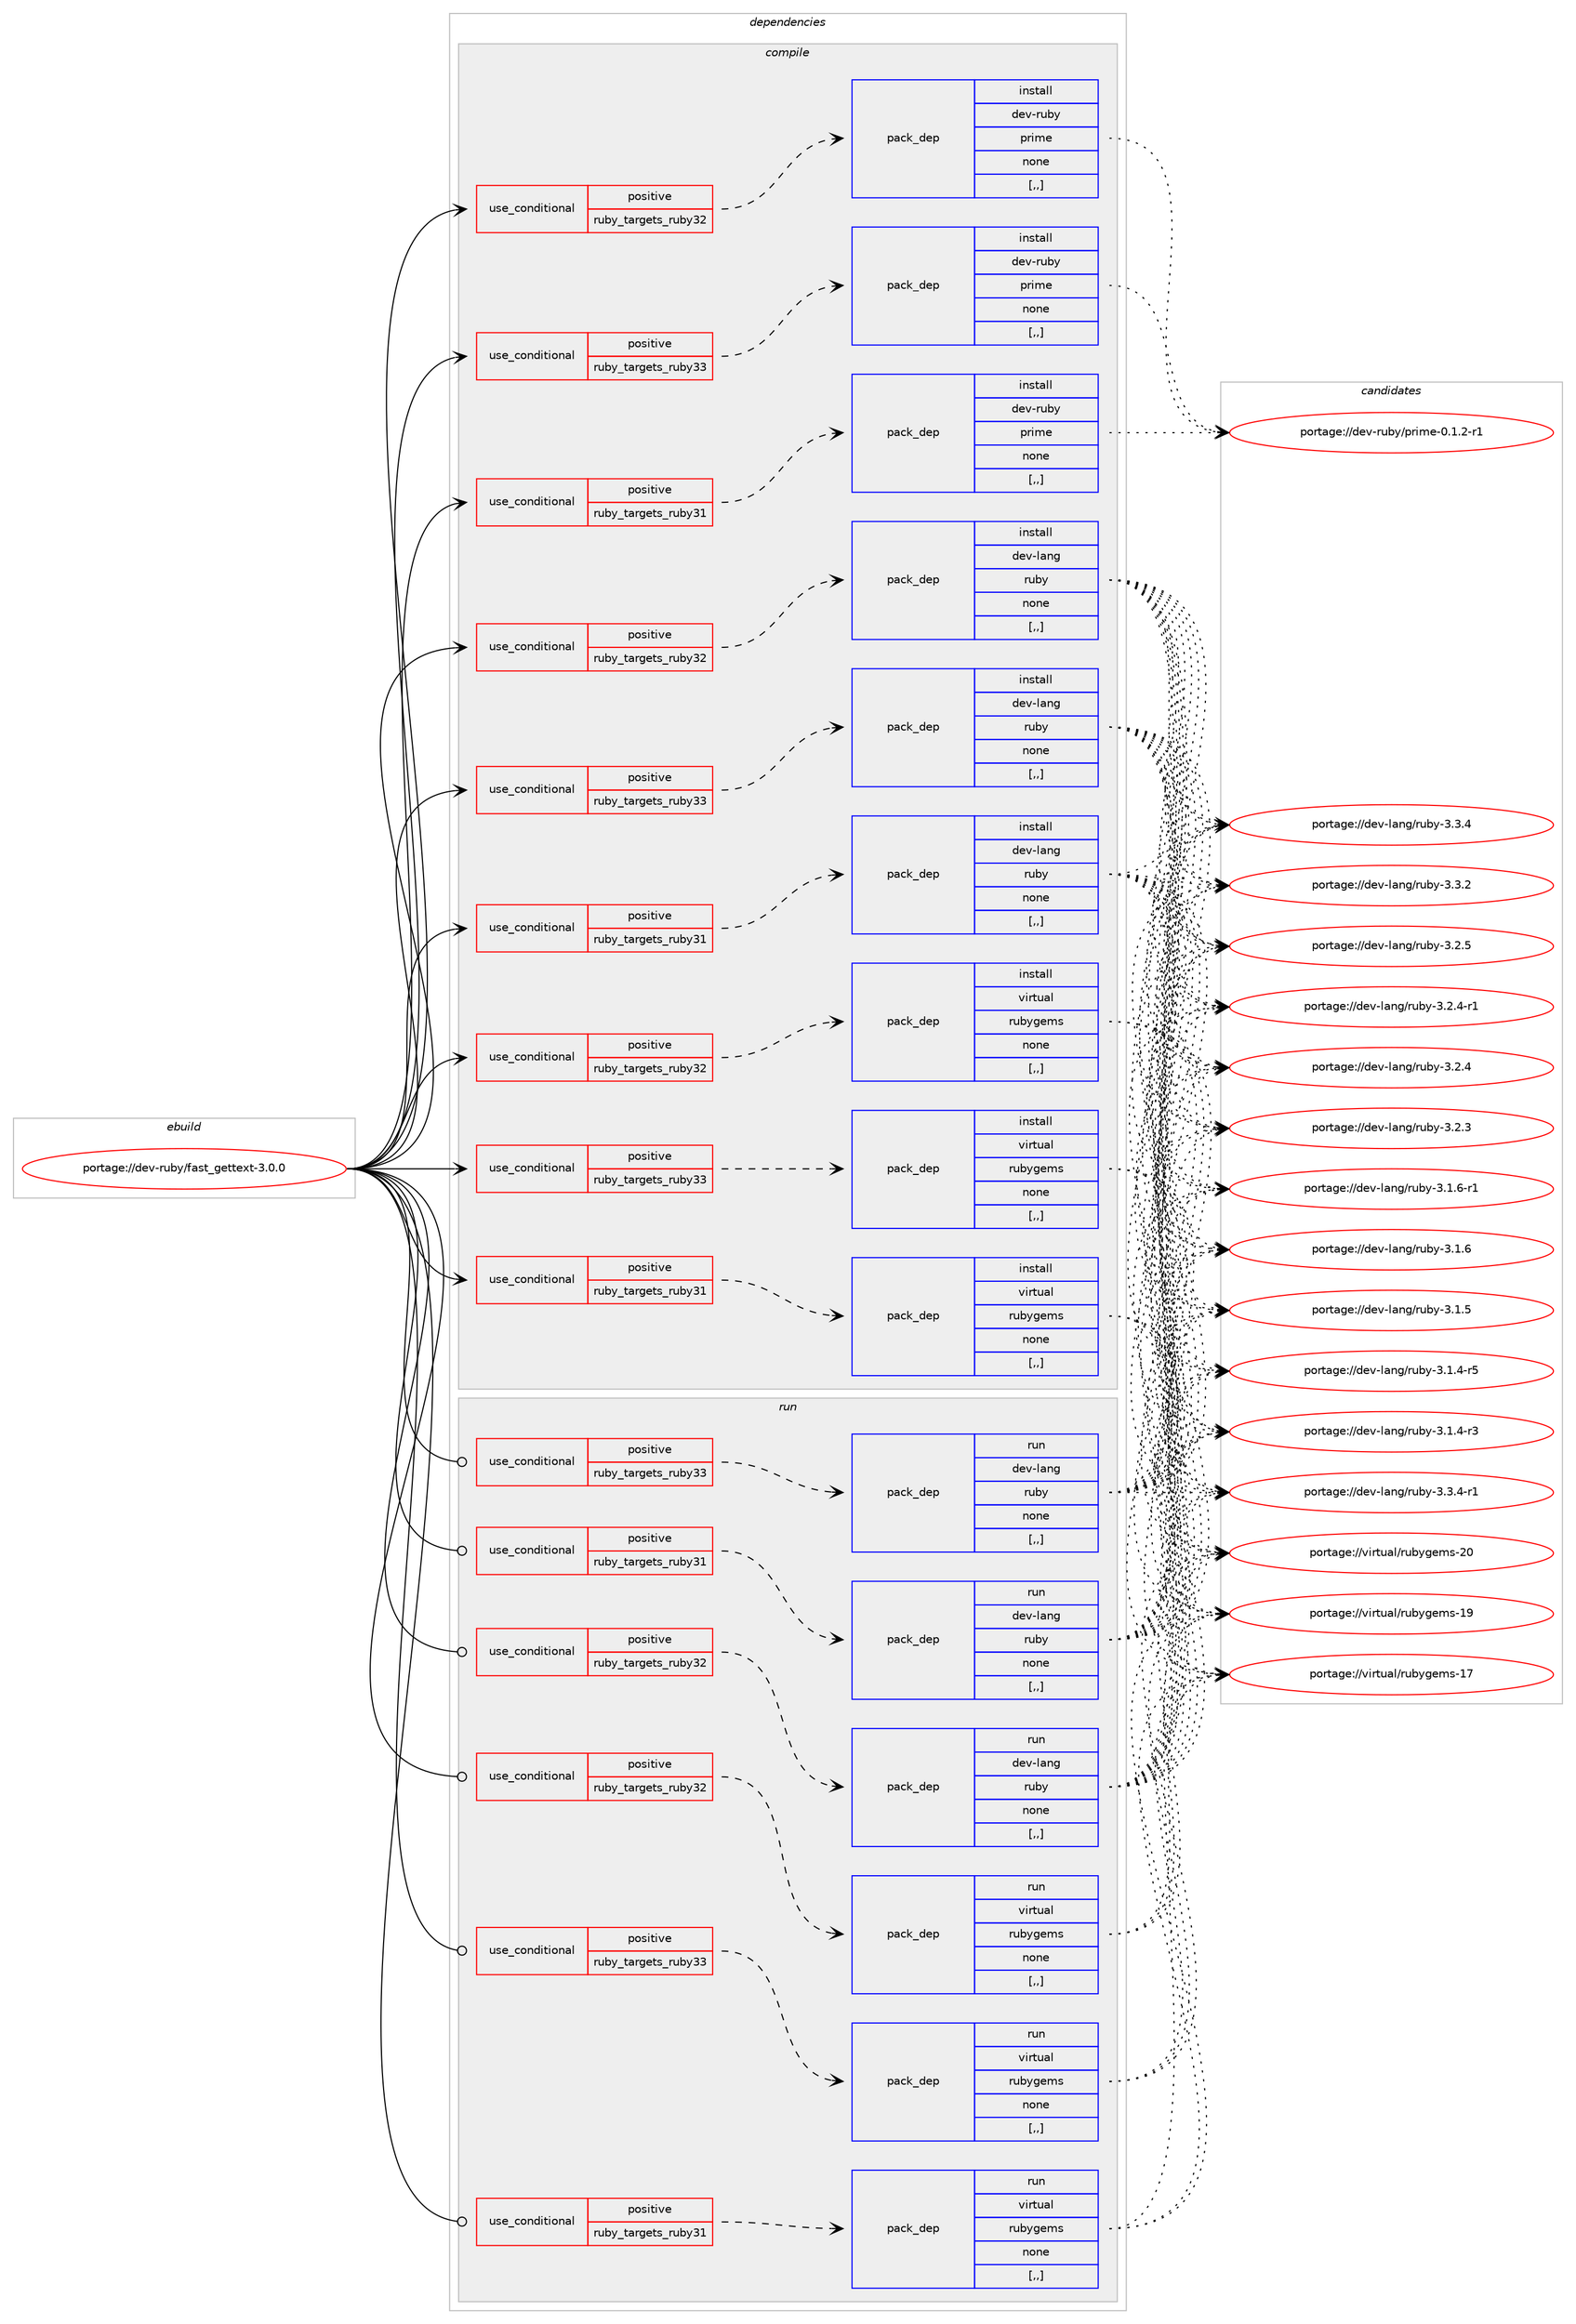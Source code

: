 digraph prolog {

# *************
# Graph options
# *************

newrank=true;
concentrate=true;
compound=true;
graph [rankdir=LR,fontname=Helvetica,fontsize=10,ranksep=1.5];#, ranksep=2.5, nodesep=0.2];
edge  [arrowhead=vee];
node  [fontname=Helvetica,fontsize=10];

# **********
# The ebuild
# **********

subgraph cluster_leftcol {
color=gray;
label=<<i>ebuild</i>>;
id [label="portage://dev-ruby/fast_gettext-3.0.0", color=red, width=4, href="../dev-ruby/fast_gettext-3.0.0.svg"];
}

# ****************
# The dependencies
# ****************

subgraph cluster_midcol {
color=gray;
label=<<i>dependencies</i>>;
subgraph cluster_compile {
fillcolor="#eeeeee";
style=filled;
label=<<i>compile</i>>;
subgraph cond47848 {
dependency184049 [label=<<TABLE BORDER="0" CELLBORDER="1" CELLSPACING="0" CELLPADDING="4"><TR><TD ROWSPAN="3" CELLPADDING="10">use_conditional</TD></TR><TR><TD>positive</TD></TR><TR><TD>ruby_targets_ruby31</TD></TR></TABLE>>, shape=none, color=red];
subgraph pack134872 {
dependency184050 [label=<<TABLE BORDER="0" CELLBORDER="1" CELLSPACING="0" CELLPADDING="4" WIDTH="220"><TR><TD ROWSPAN="6" CELLPADDING="30">pack_dep</TD></TR><TR><TD WIDTH="110">install</TD></TR><TR><TD>dev-lang</TD></TR><TR><TD>ruby</TD></TR><TR><TD>none</TD></TR><TR><TD>[,,]</TD></TR></TABLE>>, shape=none, color=blue];
}
dependency184049:e -> dependency184050:w [weight=20,style="dashed",arrowhead="vee"];
}
id:e -> dependency184049:w [weight=20,style="solid",arrowhead="vee"];
subgraph cond47849 {
dependency184051 [label=<<TABLE BORDER="0" CELLBORDER="1" CELLSPACING="0" CELLPADDING="4"><TR><TD ROWSPAN="3" CELLPADDING="10">use_conditional</TD></TR><TR><TD>positive</TD></TR><TR><TD>ruby_targets_ruby31</TD></TR></TABLE>>, shape=none, color=red];
subgraph pack134873 {
dependency184052 [label=<<TABLE BORDER="0" CELLBORDER="1" CELLSPACING="0" CELLPADDING="4" WIDTH="220"><TR><TD ROWSPAN="6" CELLPADDING="30">pack_dep</TD></TR><TR><TD WIDTH="110">install</TD></TR><TR><TD>dev-ruby</TD></TR><TR><TD>prime</TD></TR><TR><TD>none</TD></TR><TR><TD>[,,]</TD></TR></TABLE>>, shape=none, color=blue];
}
dependency184051:e -> dependency184052:w [weight=20,style="dashed",arrowhead="vee"];
}
id:e -> dependency184051:w [weight=20,style="solid",arrowhead="vee"];
subgraph cond47850 {
dependency184053 [label=<<TABLE BORDER="0" CELLBORDER="1" CELLSPACING="0" CELLPADDING="4"><TR><TD ROWSPAN="3" CELLPADDING="10">use_conditional</TD></TR><TR><TD>positive</TD></TR><TR><TD>ruby_targets_ruby31</TD></TR></TABLE>>, shape=none, color=red];
subgraph pack134874 {
dependency184054 [label=<<TABLE BORDER="0" CELLBORDER="1" CELLSPACING="0" CELLPADDING="4" WIDTH="220"><TR><TD ROWSPAN="6" CELLPADDING="30">pack_dep</TD></TR><TR><TD WIDTH="110">install</TD></TR><TR><TD>virtual</TD></TR><TR><TD>rubygems</TD></TR><TR><TD>none</TD></TR><TR><TD>[,,]</TD></TR></TABLE>>, shape=none, color=blue];
}
dependency184053:e -> dependency184054:w [weight=20,style="dashed",arrowhead="vee"];
}
id:e -> dependency184053:w [weight=20,style="solid",arrowhead="vee"];
subgraph cond47851 {
dependency184055 [label=<<TABLE BORDER="0" CELLBORDER="1" CELLSPACING="0" CELLPADDING="4"><TR><TD ROWSPAN="3" CELLPADDING="10">use_conditional</TD></TR><TR><TD>positive</TD></TR><TR><TD>ruby_targets_ruby32</TD></TR></TABLE>>, shape=none, color=red];
subgraph pack134875 {
dependency184056 [label=<<TABLE BORDER="0" CELLBORDER="1" CELLSPACING="0" CELLPADDING="4" WIDTH="220"><TR><TD ROWSPAN="6" CELLPADDING="30">pack_dep</TD></TR><TR><TD WIDTH="110">install</TD></TR><TR><TD>dev-lang</TD></TR><TR><TD>ruby</TD></TR><TR><TD>none</TD></TR><TR><TD>[,,]</TD></TR></TABLE>>, shape=none, color=blue];
}
dependency184055:e -> dependency184056:w [weight=20,style="dashed",arrowhead="vee"];
}
id:e -> dependency184055:w [weight=20,style="solid",arrowhead="vee"];
subgraph cond47852 {
dependency184057 [label=<<TABLE BORDER="0" CELLBORDER="1" CELLSPACING="0" CELLPADDING="4"><TR><TD ROWSPAN="3" CELLPADDING="10">use_conditional</TD></TR><TR><TD>positive</TD></TR><TR><TD>ruby_targets_ruby32</TD></TR></TABLE>>, shape=none, color=red];
subgraph pack134876 {
dependency184058 [label=<<TABLE BORDER="0" CELLBORDER="1" CELLSPACING="0" CELLPADDING="4" WIDTH="220"><TR><TD ROWSPAN="6" CELLPADDING="30">pack_dep</TD></TR><TR><TD WIDTH="110">install</TD></TR><TR><TD>dev-ruby</TD></TR><TR><TD>prime</TD></TR><TR><TD>none</TD></TR><TR><TD>[,,]</TD></TR></TABLE>>, shape=none, color=blue];
}
dependency184057:e -> dependency184058:w [weight=20,style="dashed",arrowhead="vee"];
}
id:e -> dependency184057:w [weight=20,style="solid",arrowhead="vee"];
subgraph cond47853 {
dependency184059 [label=<<TABLE BORDER="0" CELLBORDER="1" CELLSPACING="0" CELLPADDING="4"><TR><TD ROWSPAN="3" CELLPADDING="10">use_conditional</TD></TR><TR><TD>positive</TD></TR><TR><TD>ruby_targets_ruby32</TD></TR></TABLE>>, shape=none, color=red];
subgraph pack134877 {
dependency184060 [label=<<TABLE BORDER="0" CELLBORDER="1" CELLSPACING="0" CELLPADDING="4" WIDTH="220"><TR><TD ROWSPAN="6" CELLPADDING="30">pack_dep</TD></TR><TR><TD WIDTH="110">install</TD></TR><TR><TD>virtual</TD></TR><TR><TD>rubygems</TD></TR><TR><TD>none</TD></TR><TR><TD>[,,]</TD></TR></TABLE>>, shape=none, color=blue];
}
dependency184059:e -> dependency184060:w [weight=20,style="dashed",arrowhead="vee"];
}
id:e -> dependency184059:w [weight=20,style="solid",arrowhead="vee"];
subgraph cond47854 {
dependency184061 [label=<<TABLE BORDER="0" CELLBORDER="1" CELLSPACING="0" CELLPADDING="4"><TR><TD ROWSPAN="3" CELLPADDING="10">use_conditional</TD></TR><TR><TD>positive</TD></TR><TR><TD>ruby_targets_ruby33</TD></TR></TABLE>>, shape=none, color=red];
subgraph pack134878 {
dependency184062 [label=<<TABLE BORDER="0" CELLBORDER="1" CELLSPACING="0" CELLPADDING="4" WIDTH="220"><TR><TD ROWSPAN="6" CELLPADDING="30">pack_dep</TD></TR><TR><TD WIDTH="110">install</TD></TR><TR><TD>dev-lang</TD></TR><TR><TD>ruby</TD></TR><TR><TD>none</TD></TR><TR><TD>[,,]</TD></TR></TABLE>>, shape=none, color=blue];
}
dependency184061:e -> dependency184062:w [weight=20,style="dashed",arrowhead="vee"];
}
id:e -> dependency184061:w [weight=20,style="solid",arrowhead="vee"];
subgraph cond47855 {
dependency184063 [label=<<TABLE BORDER="0" CELLBORDER="1" CELLSPACING="0" CELLPADDING="4"><TR><TD ROWSPAN="3" CELLPADDING="10">use_conditional</TD></TR><TR><TD>positive</TD></TR><TR><TD>ruby_targets_ruby33</TD></TR></TABLE>>, shape=none, color=red];
subgraph pack134879 {
dependency184064 [label=<<TABLE BORDER="0" CELLBORDER="1" CELLSPACING="0" CELLPADDING="4" WIDTH="220"><TR><TD ROWSPAN="6" CELLPADDING="30">pack_dep</TD></TR><TR><TD WIDTH="110">install</TD></TR><TR><TD>dev-ruby</TD></TR><TR><TD>prime</TD></TR><TR><TD>none</TD></TR><TR><TD>[,,]</TD></TR></TABLE>>, shape=none, color=blue];
}
dependency184063:e -> dependency184064:w [weight=20,style="dashed",arrowhead="vee"];
}
id:e -> dependency184063:w [weight=20,style="solid",arrowhead="vee"];
subgraph cond47856 {
dependency184065 [label=<<TABLE BORDER="0" CELLBORDER="1" CELLSPACING="0" CELLPADDING="4"><TR><TD ROWSPAN="3" CELLPADDING="10">use_conditional</TD></TR><TR><TD>positive</TD></TR><TR><TD>ruby_targets_ruby33</TD></TR></TABLE>>, shape=none, color=red];
subgraph pack134880 {
dependency184066 [label=<<TABLE BORDER="0" CELLBORDER="1" CELLSPACING="0" CELLPADDING="4" WIDTH="220"><TR><TD ROWSPAN="6" CELLPADDING="30">pack_dep</TD></TR><TR><TD WIDTH="110">install</TD></TR><TR><TD>virtual</TD></TR><TR><TD>rubygems</TD></TR><TR><TD>none</TD></TR><TR><TD>[,,]</TD></TR></TABLE>>, shape=none, color=blue];
}
dependency184065:e -> dependency184066:w [weight=20,style="dashed",arrowhead="vee"];
}
id:e -> dependency184065:w [weight=20,style="solid",arrowhead="vee"];
}
subgraph cluster_compileandrun {
fillcolor="#eeeeee";
style=filled;
label=<<i>compile and run</i>>;
}
subgraph cluster_run {
fillcolor="#eeeeee";
style=filled;
label=<<i>run</i>>;
subgraph cond47857 {
dependency184067 [label=<<TABLE BORDER="0" CELLBORDER="1" CELLSPACING="0" CELLPADDING="4"><TR><TD ROWSPAN="3" CELLPADDING="10">use_conditional</TD></TR><TR><TD>positive</TD></TR><TR><TD>ruby_targets_ruby31</TD></TR></TABLE>>, shape=none, color=red];
subgraph pack134881 {
dependency184068 [label=<<TABLE BORDER="0" CELLBORDER="1" CELLSPACING="0" CELLPADDING="4" WIDTH="220"><TR><TD ROWSPAN="6" CELLPADDING="30">pack_dep</TD></TR><TR><TD WIDTH="110">run</TD></TR><TR><TD>dev-lang</TD></TR><TR><TD>ruby</TD></TR><TR><TD>none</TD></TR><TR><TD>[,,]</TD></TR></TABLE>>, shape=none, color=blue];
}
dependency184067:e -> dependency184068:w [weight=20,style="dashed",arrowhead="vee"];
}
id:e -> dependency184067:w [weight=20,style="solid",arrowhead="odot"];
subgraph cond47858 {
dependency184069 [label=<<TABLE BORDER="0" CELLBORDER="1" CELLSPACING="0" CELLPADDING="4"><TR><TD ROWSPAN="3" CELLPADDING="10">use_conditional</TD></TR><TR><TD>positive</TD></TR><TR><TD>ruby_targets_ruby31</TD></TR></TABLE>>, shape=none, color=red];
subgraph pack134882 {
dependency184070 [label=<<TABLE BORDER="0" CELLBORDER="1" CELLSPACING="0" CELLPADDING="4" WIDTH="220"><TR><TD ROWSPAN="6" CELLPADDING="30">pack_dep</TD></TR><TR><TD WIDTH="110">run</TD></TR><TR><TD>virtual</TD></TR><TR><TD>rubygems</TD></TR><TR><TD>none</TD></TR><TR><TD>[,,]</TD></TR></TABLE>>, shape=none, color=blue];
}
dependency184069:e -> dependency184070:w [weight=20,style="dashed",arrowhead="vee"];
}
id:e -> dependency184069:w [weight=20,style="solid",arrowhead="odot"];
subgraph cond47859 {
dependency184071 [label=<<TABLE BORDER="0" CELLBORDER="1" CELLSPACING="0" CELLPADDING="4"><TR><TD ROWSPAN="3" CELLPADDING="10">use_conditional</TD></TR><TR><TD>positive</TD></TR><TR><TD>ruby_targets_ruby32</TD></TR></TABLE>>, shape=none, color=red];
subgraph pack134883 {
dependency184072 [label=<<TABLE BORDER="0" CELLBORDER="1" CELLSPACING="0" CELLPADDING="4" WIDTH="220"><TR><TD ROWSPAN="6" CELLPADDING="30">pack_dep</TD></TR><TR><TD WIDTH="110">run</TD></TR><TR><TD>dev-lang</TD></TR><TR><TD>ruby</TD></TR><TR><TD>none</TD></TR><TR><TD>[,,]</TD></TR></TABLE>>, shape=none, color=blue];
}
dependency184071:e -> dependency184072:w [weight=20,style="dashed",arrowhead="vee"];
}
id:e -> dependency184071:w [weight=20,style="solid",arrowhead="odot"];
subgraph cond47860 {
dependency184073 [label=<<TABLE BORDER="0" CELLBORDER="1" CELLSPACING="0" CELLPADDING="4"><TR><TD ROWSPAN="3" CELLPADDING="10">use_conditional</TD></TR><TR><TD>positive</TD></TR><TR><TD>ruby_targets_ruby32</TD></TR></TABLE>>, shape=none, color=red];
subgraph pack134884 {
dependency184074 [label=<<TABLE BORDER="0" CELLBORDER="1" CELLSPACING="0" CELLPADDING="4" WIDTH="220"><TR><TD ROWSPAN="6" CELLPADDING="30">pack_dep</TD></TR><TR><TD WIDTH="110">run</TD></TR><TR><TD>virtual</TD></TR><TR><TD>rubygems</TD></TR><TR><TD>none</TD></TR><TR><TD>[,,]</TD></TR></TABLE>>, shape=none, color=blue];
}
dependency184073:e -> dependency184074:w [weight=20,style="dashed",arrowhead="vee"];
}
id:e -> dependency184073:w [weight=20,style="solid",arrowhead="odot"];
subgraph cond47861 {
dependency184075 [label=<<TABLE BORDER="0" CELLBORDER="1" CELLSPACING="0" CELLPADDING="4"><TR><TD ROWSPAN="3" CELLPADDING="10">use_conditional</TD></TR><TR><TD>positive</TD></TR><TR><TD>ruby_targets_ruby33</TD></TR></TABLE>>, shape=none, color=red];
subgraph pack134885 {
dependency184076 [label=<<TABLE BORDER="0" CELLBORDER="1" CELLSPACING="0" CELLPADDING="4" WIDTH="220"><TR><TD ROWSPAN="6" CELLPADDING="30">pack_dep</TD></TR><TR><TD WIDTH="110">run</TD></TR><TR><TD>dev-lang</TD></TR><TR><TD>ruby</TD></TR><TR><TD>none</TD></TR><TR><TD>[,,]</TD></TR></TABLE>>, shape=none, color=blue];
}
dependency184075:e -> dependency184076:w [weight=20,style="dashed",arrowhead="vee"];
}
id:e -> dependency184075:w [weight=20,style="solid",arrowhead="odot"];
subgraph cond47862 {
dependency184077 [label=<<TABLE BORDER="0" CELLBORDER="1" CELLSPACING="0" CELLPADDING="4"><TR><TD ROWSPAN="3" CELLPADDING="10">use_conditional</TD></TR><TR><TD>positive</TD></TR><TR><TD>ruby_targets_ruby33</TD></TR></TABLE>>, shape=none, color=red];
subgraph pack134886 {
dependency184078 [label=<<TABLE BORDER="0" CELLBORDER="1" CELLSPACING="0" CELLPADDING="4" WIDTH="220"><TR><TD ROWSPAN="6" CELLPADDING="30">pack_dep</TD></TR><TR><TD WIDTH="110">run</TD></TR><TR><TD>virtual</TD></TR><TR><TD>rubygems</TD></TR><TR><TD>none</TD></TR><TR><TD>[,,]</TD></TR></TABLE>>, shape=none, color=blue];
}
dependency184077:e -> dependency184078:w [weight=20,style="dashed",arrowhead="vee"];
}
id:e -> dependency184077:w [weight=20,style="solid",arrowhead="odot"];
}
}

# **************
# The candidates
# **************

subgraph cluster_choices {
rank=same;
color=gray;
label=<<i>candidates</i>>;

subgraph choice134872 {
color=black;
nodesep=1;
choice100101118451089711010347114117981214551465146524511449 [label="portage://dev-lang/ruby-3.3.4-r1", color=red, width=4,href="../dev-lang/ruby-3.3.4-r1.svg"];
choice10010111845108971101034711411798121455146514652 [label="portage://dev-lang/ruby-3.3.4", color=red, width=4,href="../dev-lang/ruby-3.3.4.svg"];
choice10010111845108971101034711411798121455146514650 [label="portage://dev-lang/ruby-3.3.2", color=red, width=4,href="../dev-lang/ruby-3.3.2.svg"];
choice10010111845108971101034711411798121455146504653 [label="portage://dev-lang/ruby-3.2.5", color=red, width=4,href="../dev-lang/ruby-3.2.5.svg"];
choice100101118451089711010347114117981214551465046524511449 [label="portage://dev-lang/ruby-3.2.4-r1", color=red, width=4,href="../dev-lang/ruby-3.2.4-r1.svg"];
choice10010111845108971101034711411798121455146504652 [label="portage://dev-lang/ruby-3.2.4", color=red, width=4,href="../dev-lang/ruby-3.2.4.svg"];
choice10010111845108971101034711411798121455146504651 [label="portage://dev-lang/ruby-3.2.3", color=red, width=4,href="../dev-lang/ruby-3.2.3.svg"];
choice100101118451089711010347114117981214551464946544511449 [label="portage://dev-lang/ruby-3.1.6-r1", color=red, width=4,href="../dev-lang/ruby-3.1.6-r1.svg"];
choice10010111845108971101034711411798121455146494654 [label="portage://dev-lang/ruby-3.1.6", color=red, width=4,href="../dev-lang/ruby-3.1.6.svg"];
choice10010111845108971101034711411798121455146494653 [label="portage://dev-lang/ruby-3.1.5", color=red, width=4,href="../dev-lang/ruby-3.1.5.svg"];
choice100101118451089711010347114117981214551464946524511453 [label="portage://dev-lang/ruby-3.1.4-r5", color=red, width=4,href="../dev-lang/ruby-3.1.4-r5.svg"];
choice100101118451089711010347114117981214551464946524511451 [label="portage://dev-lang/ruby-3.1.4-r3", color=red, width=4,href="../dev-lang/ruby-3.1.4-r3.svg"];
dependency184050:e -> choice100101118451089711010347114117981214551465146524511449:w [style=dotted,weight="100"];
dependency184050:e -> choice10010111845108971101034711411798121455146514652:w [style=dotted,weight="100"];
dependency184050:e -> choice10010111845108971101034711411798121455146514650:w [style=dotted,weight="100"];
dependency184050:e -> choice10010111845108971101034711411798121455146504653:w [style=dotted,weight="100"];
dependency184050:e -> choice100101118451089711010347114117981214551465046524511449:w [style=dotted,weight="100"];
dependency184050:e -> choice10010111845108971101034711411798121455146504652:w [style=dotted,weight="100"];
dependency184050:e -> choice10010111845108971101034711411798121455146504651:w [style=dotted,weight="100"];
dependency184050:e -> choice100101118451089711010347114117981214551464946544511449:w [style=dotted,weight="100"];
dependency184050:e -> choice10010111845108971101034711411798121455146494654:w [style=dotted,weight="100"];
dependency184050:e -> choice10010111845108971101034711411798121455146494653:w [style=dotted,weight="100"];
dependency184050:e -> choice100101118451089711010347114117981214551464946524511453:w [style=dotted,weight="100"];
dependency184050:e -> choice100101118451089711010347114117981214551464946524511451:w [style=dotted,weight="100"];
}
subgraph choice134873 {
color=black;
nodesep=1;
choice1001011184511411798121471121141051091014548464946504511449 [label="portage://dev-ruby/prime-0.1.2-r1", color=red, width=4,href="../dev-ruby/prime-0.1.2-r1.svg"];
dependency184052:e -> choice1001011184511411798121471121141051091014548464946504511449:w [style=dotted,weight="100"];
}
subgraph choice134874 {
color=black;
nodesep=1;
choice118105114116117971084711411798121103101109115455048 [label="portage://virtual/rubygems-20", color=red, width=4,href="../virtual/rubygems-20.svg"];
choice118105114116117971084711411798121103101109115454957 [label="portage://virtual/rubygems-19", color=red, width=4,href="../virtual/rubygems-19.svg"];
choice118105114116117971084711411798121103101109115454955 [label="portage://virtual/rubygems-17", color=red, width=4,href="../virtual/rubygems-17.svg"];
dependency184054:e -> choice118105114116117971084711411798121103101109115455048:w [style=dotted,weight="100"];
dependency184054:e -> choice118105114116117971084711411798121103101109115454957:w [style=dotted,weight="100"];
dependency184054:e -> choice118105114116117971084711411798121103101109115454955:w [style=dotted,weight="100"];
}
subgraph choice134875 {
color=black;
nodesep=1;
choice100101118451089711010347114117981214551465146524511449 [label="portage://dev-lang/ruby-3.3.4-r1", color=red, width=4,href="../dev-lang/ruby-3.3.4-r1.svg"];
choice10010111845108971101034711411798121455146514652 [label="portage://dev-lang/ruby-3.3.4", color=red, width=4,href="../dev-lang/ruby-3.3.4.svg"];
choice10010111845108971101034711411798121455146514650 [label="portage://dev-lang/ruby-3.3.2", color=red, width=4,href="../dev-lang/ruby-3.3.2.svg"];
choice10010111845108971101034711411798121455146504653 [label="portage://dev-lang/ruby-3.2.5", color=red, width=4,href="../dev-lang/ruby-3.2.5.svg"];
choice100101118451089711010347114117981214551465046524511449 [label="portage://dev-lang/ruby-3.2.4-r1", color=red, width=4,href="../dev-lang/ruby-3.2.4-r1.svg"];
choice10010111845108971101034711411798121455146504652 [label="portage://dev-lang/ruby-3.2.4", color=red, width=4,href="../dev-lang/ruby-3.2.4.svg"];
choice10010111845108971101034711411798121455146504651 [label="portage://dev-lang/ruby-3.2.3", color=red, width=4,href="../dev-lang/ruby-3.2.3.svg"];
choice100101118451089711010347114117981214551464946544511449 [label="portage://dev-lang/ruby-3.1.6-r1", color=red, width=4,href="../dev-lang/ruby-3.1.6-r1.svg"];
choice10010111845108971101034711411798121455146494654 [label="portage://dev-lang/ruby-3.1.6", color=red, width=4,href="../dev-lang/ruby-3.1.6.svg"];
choice10010111845108971101034711411798121455146494653 [label="portage://dev-lang/ruby-3.1.5", color=red, width=4,href="../dev-lang/ruby-3.1.5.svg"];
choice100101118451089711010347114117981214551464946524511453 [label="portage://dev-lang/ruby-3.1.4-r5", color=red, width=4,href="../dev-lang/ruby-3.1.4-r5.svg"];
choice100101118451089711010347114117981214551464946524511451 [label="portage://dev-lang/ruby-3.1.4-r3", color=red, width=4,href="../dev-lang/ruby-3.1.4-r3.svg"];
dependency184056:e -> choice100101118451089711010347114117981214551465146524511449:w [style=dotted,weight="100"];
dependency184056:e -> choice10010111845108971101034711411798121455146514652:w [style=dotted,weight="100"];
dependency184056:e -> choice10010111845108971101034711411798121455146514650:w [style=dotted,weight="100"];
dependency184056:e -> choice10010111845108971101034711411798121455146504653:w [style=dotted,weight="100"];
dependency184056:e -> choice100101118451089711010347114117981214551465046524511449:w [style=dotted,weight="100"];
dependency184056:e -> choice10010111845108971101034711411798121455146504652:w [style=dotted,weight="100"];
dependency184056:e -> choice10010111845108971101034711411798121455146504651:w [style=dotted,weight="100"];
dependency184056:e -> choice100101118451089711010347114117981214551464946544511449:w [style=dotted,weight="100"];
dependency184056:e -> choice10010111845108971101034711411798121455146494654:w [style=dotted,weight="100"];
dependency184056:e -> choice10010111845108971101034711411798121455146494653:w [style=dotted,weight="100"];
dependency184056:e -> choice100101118451089711010347114117981214551464946524511453:w [style=dotted,weight="100"];
dependency184056:e -> choice100101118451089711010347114117981214551464946524511451:w [style=dotted,weight="100"];
}
subgraph choice134876 {
color=black;
nodesep=1;
choice1001011184511411798121471121141051091014548464946504511449 [label="portage://dev-ruby/prime-0.1.2-r1", color=red, width=4,href="../dev-ruby/prime-0.1.2-r1.svg"];
dependency184058:e -> choice1001011184511411798121471121141051091014548464946504511449:w [style=dotted,weight="100"];
}
subgraph choice134877 {
color=black;
nodesep=1;
choice118105114116117971084711411798121103101109115455048 [label="portage://virtual/rubygems-20", color=red, width=4,href="../virtual/rubygems-20.svg"];
choice118105114116117971084711411798121103101109115454957 [label="portage://virtual/rubygems-19", color=red, width=4,href="../virtual/rubygems-19.svg"];
choice118105114116117971084711411798121103101109115454955 [label="portage://virtual/rubygems-17", color=red, width=4,href="../virtual/rubygems-17.svg"];
dependency184060:e -> choice118105114116117971084711411798121103101109115455048:w [style=dotted,weight="100"];
dependency184060:e -> choice118105114116117971084711411798121103101109115454957:w [style=dotted,weight="100"];
dependency184060:e -> choice118105114116117971084711411798121103101109115454955:w [style=dotted,weight="100"];
}
subgraph choice134878 {
color=black;
nodesep=1;
choice100101118451089711010347114117981214551465146524511449 [label="portage://dev-lang/ruby-3.3.4-r1", color=red, width=4,href="../dev-lang/ruby-3.3.4-r1.svg"];
choice10010111845108971101034711411798121455146514652 [label="portage://dev-lang/ruby-3.3.4", color=red, width=4,href="../dev-lang/ruby-3.3.4.svg"];
choice10010111845108971101034711411798121455146514650 [label="portage://dev-lang/ruby-3.3.2", color=red, width=4,href="../dev-lang/ruby-3.3.2.svg"];
choice10010111845108971101034711411798121455146504653 [label="portage://dev-lang/ruby-3.2.5", color=red, width=4,href="../dev-lang/ruby-3.2.5.svg"];
choice100101118451089711010347114117981214551465046524511449 [label="portage://dev-lang/ruby-3.2.4-r1", color=red, width=4,href="../dev-lang/ruby-3.2.4-r1.svg"];
choice10010111845108971101034711411798121455146504652 [label="portage://dev-lang/ruby-3.2.4", color=red, width=4,href="../dev-lang/ruby-3.2.4.svg"];
choice10010111845108971101034711411798121455146504651 [label="portage://dev-lang/ruby-3.2.3", color=red, width=4,href="../dev-lang/ruby-3.2.3.svg"];
choice100101118451089711010347114117981214551464946544511449 [label="portage://dev-lang/ruby-3.1.6-r1", color=red, width=4,href="../dev-lang/ruby-3.1.6-r1.svg"];
choice10010111845108971101034711411798121455146494654 [label="portage://dev-lang/ruby-3.1.6", color=red, width=4,href="../dev-lang/ruby-3.1.6.svg"];
choice10010111845108971101034711411798121455146494653 [label="portage://dev-lang/ruby-3.1.5", color=red, width=4,href="../dev-lang/ruby-3.1.5.svg"];
choice100101118451089711010347114117981214551464946524511453 [label="portage://dev-lang/ruby-3.1.4-r5", color=red, width=4,href="../dev-lang/ruby-3.1.4-r5.svg"];
choice100101118451089711010347114117981214551464946524511451 [label="portage://dev-lang/ruby-3.1.4-r3", color=red, width=4,href="../dev-lang/ruby-3.1.4-r3.svg"];
dependency184062:e -> choice100101118451089711010347114117981214551465146524511449:w [style=dotted,weight="100"];
dependency184062:e -> choice10010111845108971101034711411798121455146514652:w [style=dotted,weight="100"];
dependency184062:e -> choice10010111845108971101034711411798121455146514650:w [style=dotted,weight="100"];
dependency184062:e -> choice10010111845108971101034711411798121455146504653:w [style=dotted,weight="100"];
dependency184062:e -> choice100101118451089711010347114117981214551465046524511449:w [style=dotted,weight="100"];
dependency184062:e -> choice10010111845108971101034711411798121455146504652:w [style=dotted,weight="100"];
dependency184062:e -> choice10010111845108971101034711411798121455146504651:w [style=dotted,weight="100"];
dependency184062:e -> choice100101118451089711010347114117981214551464946544511449:w [style=dotted,weight="100"];
dependency184062:e -> choice10010111845108971101034711411798121455146494654:w [style=dotted,weight="100"];
dependency184062:e -> choice10010111845108971101034711411798121455146494653:w [style=dotted,weight="100"];
dependency184062:e -> choice100101118451089711010347114117981214551464946524511453:w [style=dotted,weight="100"];
dependency184062:e -> choice100101118451089711010347114117981214551464946524511451:w [style=dotted,weight="100"];
}
subgraph choice134879 {
color=black;
nodesep=1;
choice1001011184511411798121471121141051091014548464946504511449 [label="portage://dev-ruby/prime-0.1.2-r1", color=red, width=4,href="../dev-ruby/prime-0.1.2-r1.svg"];
dependency184064:e -> choice1001011184511411798121471121141051091014548464946504511449:w [style=dotted,weight="100"];
}
subgraph choice134880 {
color=black;
nodesep=1;
choice118105114116117971084711411798121103101109115455048 [label="portage://virtual/rubygems-20", color=red, width=4,href="../virtual/rubygems-20.svg"];
choice118105114116117971084711411798121103101109115454957 [label="portage://virtual/rubygems-19", color=red, width=4,href="../virtual/rubygems-19.svg"];
choice118105114116117971084711411798121103101109115454955 [label="portage://virtual/rubygems-17", color=red, width=4,href="../virtual/rubygems-17.svg"];
dependency184066:e -> choice118105114116117971084711411798121103101109115455048:w [style=dotted,weight="100"];
dependency184066:e -> choice118105114116117971084711411798121103101109115454957:w [style=dotted,weight="100"];
dependency184066:e -> choice118105114116117971084711411798121103101109115454955:w [style=dotted,weight="100"];
}
subgraph choice134881 {
color=black;
nodesep=1;
choice100101118451089711010347114117981214551465146524511449 [label="portage://dev-lang/ruby-3.3.4-r1", color=red, width=4,href="../dev-lang/ruby-3.3.4-r1.svg"];
choice10010111845108971101034711411798121455146514652 [label="portage://dev-lang/ruby-3.3.4", color=red, width=4,href="../dev-lang/ruby-3.3.4.svg"];
choice10010111845108971101034711411798121455146514650 [label="portage://dev-lang/ruby-3.3.2", color=red, width=4,href="../dev-lang/ruby-3.3.2.svg"];
choice10010111845108971101034711411798121455146504653 [label="portage://dev-lang/ruby-3.2.5", color=red, width=4,href="../dev-lang/ruby-3.2.5.svg"];
choice100101118451089711010347114117981214551465046524511449 [label="portage://dev-lang/ruby-3.2.4-r1", color=red, width=4,href="../dev-lang/ruby-3.2.4-r1.svg"];
choice10010111845108971101034711411798121455146504652 [label="portage://dev-lang/ruby-3.2.4", color=red, width=4,href="../dev-lang/ruby-3.2.4.svg"];
choice10010111845108971101034711411798121455146504651 [label="portage://dev-lang/ruby-3.2.3", color=red, width=4,href="../dev-lang/ruby-3.2.3.svg"];
choice100101118451089711010347114117981214551464946544511449 [label="portage://dev-lang/ruby-3.1.6-r1", color=red, width=4,href="../dev-lang/ruby-3.1.6-r1.svg"];
choice10010111845108971101034711411798121455146494654 [label="portage://dev-lang/ruby-3.1.6", color=red, width=4,href="../dev-lang/ruby-3.1.6.svg"];
choice10010111845108971101034711411798121455146494653 [label="portage://dev-lang/ruby-3.1.5", color=red, width=4,href="../dev-lang/ruby-3.1.5.svg"];
choice100101118451089711010347114117981214551464946524511453 [label="portage://dev-lang/ruby-3.1.4-r5", color=red, width=4,href="../dev-lang/ruby-3.1.4-r5.svg"];
choice100101118451089711010347114117981214551464946524511451 [label="portage://dev-lang/ruby-3.1.4-r3", color=red, width=4,href="../dev-lang/ruby-3.1.4-r3.svg"];
dependency184068:e -> choice100101118451089711010347114117981214551465146524511449:w [style=dotted,weight="100"];
dependency184068:e -> choice10010111845108971101034711411798121455146514652:w [style=dotted,weight="100"];
dependency184068:e -> choice10010111845108971101034711411798121455146514650:w [style=dotted,weight="100"];
dependency184068:e -> choice10010111845108971101034711411798121455146504653:w [style=dotted,weight="100"];
dependency184068:e -> choice100101118451089711010347114117981214551465046524511449:w [style=dotted,weight="100"];
dependency184068:e -> choice10010111845108971101034711411798121455146504652:w [style=dotted,weight="100"];
dependency184068:e -> choice10010111845108971101034711411798121455146504651:w [style=dotted,weight="100"];
dependency184068:e -> choice100101118451089711010347114117981214551464946544511449:w [style=dotted,weight="100"];
dependency184068:e -> choice10010111845108971101034711411798121455146494654:w [style=dotted,weight="100"];
dependency184068:e -> choice10010111845108971101034711411798121455146494653:w [style=dotted,weight="100"];
dependency184068:e -> choice100101118451089711010347114117981214551464946524511453:w [style=dotted,weight="100"];
dependency184068:e -> choice100101118451089711010347114117981214551464946524511451:w [style=dotted,weight="100"];
}
subgraph choice134882 {
color=black;
nodesep=1;
choice118105114116117971084711411798121103101109115455048 [label="portage://virtual/rubygems-20", color=red, width=4,href="../virtual/rubygems-20.svg"];
choice118105114116117971084711411798121103101109115454957 [label="portage://virtual/rubygems-19", color=red, width=4,href="../virtual/rubygems-19.svg"];
choice118105114116117971084711411798121103101109115454955 [label="portage://virtual/rubygems-17", color=red, width=4,href="../virtual/rubygems-17.svg"];
dependency184070:e -> choice118105114116117971084711411798121103101109115455048:w [style=dotted,weight="100"];
dependency184070:e -> choice118105114116117971084711411798121103101109115454957:w [style=dotted,weight="100"];
dependency184070:e -> choice118105114116117971084711411798121103101109115454955:w [style=dotted,weight="100"];
}
subgraph choice134883 {
color=black;
nodesep=1;
choice100101118451089711010347114117981214551465146524511449 [label="portage://dev-lang/ruby-3.3.4-r1", color=red, width=4,href="../dev-lang/ruby-3.3.4-r1.svg"];
choice10010111845108971101034711411798121455146514652 [label="portage://dev-lang/ruby-3.3.4", color=red, width=4,href="../dev-lang/ruby-3.3.4.svg"];
choice10010111845108971101034711411798121455146514650 [label="portage://dev-lang/ruby-3.3.2", color=red, width=4,href="../dev-lang/ruby-3.3.2.svg"];
choice10010111845108971101034711411798121455146504653 [label="portage://dev-lang/ruby-3.2.5", color=red, width=4,href="../dev-lang/ruby-3.2.5.svg"];
choice100101118451089711010347114117981214551465046524511449 [label="portage://dev-lang/ruby-3.2.4-r1", color=red, width=4,href="../dev-lang/ruby-3.2.4-r1.svg"];
choice10010111845108971101034711411798121455146504652 [label="portage://dev-lang/ruby-3.2.4", color=red, width=4,href="../dev-lang/ruby-3.2.4.svg"];
choice10010111845108971101034711411798121455146504651 [label="portage://dev-lang/ruby-3.2.3", color=red, width=4,href="../dev-lang/ruby-3.2.3.svg"];
choice100101118451089711010347114117981214551464946544511449 [label="portage://dev-lang/ruby-3.1.6-r1", color=red, width=4,href="../dev-lang/ruby-3.1.6-r1.svg"];
choice10010111845108971101034711411798121455146494654 [label="portage://dev-lang/ruby-3.1.6", color=red, width=4,href="../dev-lang/ruby-3.1.6.svg"];
choice10010111845108971101034711411798121455146494653 [label="portage://dev-lang/ruby-3.1.5", color=red, width=4,href="../dev-lang/ruby-3.1.5.svg"];
choice100101118451089711010347114117981214551464946524511453 [label="portage://dev-lang/ruby-3.1.4-r5", color=red, width=4,href="../dev-lang/ruby-3.1.4-r5.svg"];
choice100101118451089711010347114117981214551464946524511451 [label="portage://dev-lang/ruby-3.1.4-r3", color=red, width=4,href="../dev-lang/ruby-3.1.4-r3.svg"];
dependency184072:e -> choice100101118451089711010347114117981214551465146524511449:w [style=dotted,weight="100"];
dependency184072:e -> choice10010111845108971101034711411798121455146514652:w [style=dotted,weight="100"];
dependency184072:e -> choice10010111845108971101034711411798121455146514650:w [style=dotted,weight="100"];
dependency184072:e -> choice10010111845108971101034711411798121455146504653:w [style=dotted,weight="100"];
dependency184072:e -> choice100101118451089711010347114117981214551465046524511449:w [style=dotted,weight="100"];
dependency184072:e -> choice10010111845108971101034711411798121455146504652:w [style=dotted,weight="100"];
dependency184072:e -> choice10010111845108971101034711411798121455146504651:w [style=dotted,weight="100"];
dependency184072:e -> choice100101118451089711010347114117981214551464946544511449:w [style=dotted,weight="100"];
dependency184072:e -> choice10010111845108971101034711411798121455146494654:w [style=dotted,weight="100"];
dependency184072:e -> choice10010111845108971101034711411798121455146494653:w [style=dotted,weight="100"];
dependency184072:e -> choice100101118451089711010347114117981214551464946524511453:w [style=dotted,weight="100"];
dependency184072:e -> choice100101118451089711010347114117981214551464946524511451:w [style=dotted,weight="100"];
}
subgraph choice134884 {
color=black;
nodesep=1;
choice118105114116117971084711411798121103101109115455048 [label="portage://virtual/rubygems-20", color=red, width=4,href="../virtual/rubygems-20.svg"];
choice118105114116117971084711411798121103101109115454957 [label="portage://virtual/rubygems-19", color=red, width=4,href="../virtual/rubygems-19.svg"];
choice118105114116117971084711411798121103101109115454955 [label="portage://virtual/rubygems-17", color=red, width=4,href="../virtual/rubygems-17.svg"];
dependency184074:e -> choice118105114116117971084711411798121103101109115455048:w [style=dotted,weight="100"];
dependency184074:e -> choice118105114116117971084711411798121103101109115454957:w [style=dotted,weight="100"];
dependency184074:e -> choice118105114116117971084711411798121103101109115454955:w [style=dotted,weight="100"];
}
subgraph choice134885 {
color=black;
nodesep=1;
choice100101118451089711010347114117981214551465146524511449 [label="portage://dev-lang/ruby-3.3.4-r1", color=red, width=4,href="../dev-lang/ruby-3.3.4-r1.svg"];
choice10010111845108971101034711411798121455146514652 [label="portage://dev-lang/ruby-3.3.4", color=red, width=4,href="../dev-lang/ruby-3.3.4.svg"];
choice10010111845108971101034711411798121455146514650 [label="portage://dev-lang/ruby-3.3.2", color=red, width=4,href="../dev-lang/ruby-3.3.2.svg"];
choice10010111845108971101034711411798121455146504653 [label="portage://dev-lang/ruby-3.2.5", color=red, width=4,href="../dev-lang/ruby-3.2.5.svg"];
choice100101118451089711010347114117981214551465046524511449 [label="portage://dev-lang/ruby-3.2.4-r1", color=red, width=4,href="../dev-lang/ruby-3.2.4-r1.svg"];
choice10010111845108971101034711411798121455146504652 [label="portage://dev-lang/ruby-3.2.4", color=red, width=4,href="../dev-lang/ruby-3.2.4.svg"];
choice10010111845108971101034711411798121455146504651 [label="portage://dev-lang/ruby-3.2.3", color=red, width=4,href="../dev-lang/ruby-3.2.3.svg"];
choice100101118451089711010347114117981214551464946544511449 [label="portage://dev-lang/ruby-3.1.6-r1", color=red, width=4,href="../dev-lang/ruby-3.1.6-r1.svg"];
choice10010111845108971101034711411798121455146494654 [label="portage://dev-lang/ruby-3.1.6", color=red, width=4,href="../dev-lang/ruby-3.1.6.svg"];
choice10010111845108971101034711411798121455146494653 [label="portage://dev-lang/ruby-3.1.5", color=red, width=4,href="../dev-lang/ruby-3.1.5.svg"];
choice100101118451089711010347114117981214551464946524511453 [label="portage://dev-lang/ruby-3.1.4-r5", color=red, width=4,href="../dev-lang/ruby-3.1.4-r5.svg"];
choice100101118451089711010347114117981214551464946524511451 [label="portage://dev-lang/ruby-3.1.4-r3", color=red, width=4,href="../dev-lang/ruby-3.1.4-r3.svg"];
dependency184076:e -> choice100101118451089711010347114117981214551465146524511449:w [style=dotted,weight="100"];
dependency184076:e -> choice10010111845108971101034711411798121455146514652:w [style=dotted,weight="100"];
dependency184076:e -> choice10010111845108971101034711411798121455146514650:w [style=dotted,weight="100"];
dependency184076:e -> choice10010111845108971101034711411798121455146504653:w [style=dotted,weight="100"];
dependency184076:e -> choice100101118451089711010347114117981214551465046524511449:w [style=dotted,weight="100"];
dependency184076:e -> choice10010111845108971101034711411798121455146504652:w [style=dotted,weight="100"];
dependency184076:e -> choice10010111845108971101034711411798121455146504651:w [style=dotted,weight="100"];
dependency184076:e -> choice100101118451089711010347114117981214551464946544511449:w [style=dotted,weight="100"];
dependency184076:e -> choice10010111845108971101034711411798121455146494654:w [style=dotted,weight="100"];
dependency184076:e -> choice10010111845108971101034711411798121455146494653:w [style=dotted,weight="100"];
dependency184076:e -> choice100101118451089711010347114117981214551464946524511453:w [style=dotted,weight="100"];
dependency184076:e -> choice100101118451089711010347114117981214551464946524511451:w [style=dotted,weight="100"];
}
subgraph choice134886 {
color=black;
nodesep=1;
choice118105114116117971084711411798121103101109115455048 [label="portage://virtual/rubygems-20", color=red, width=4,href="../virtual/rubygems-20.svg"];
choice118105114116117971084711411798121103101109115454957 [label="portage://virtual/rubygems-19", color=red, width=4,href="../virtual/rubygems-19.svg"];
choice118105114116117971084711411798121103101109115454955 [label="portage://virtual/rubygems-17", color=red, width=4,href="../virtual/rubygems-17.svg"];
dependency184078:e -> choice118105114116117971084711411798121103101109115455048:w [style=dotted,weight="100"];
dependency184078:e -> choice118105114116117971084711411798121103101109115454957:w [style=dotted,weight="100"];
dependency184078:e -> choice118105114116117971084711411798121103101109115454955:w [style=dotted,weight="100"];
}
}

}
